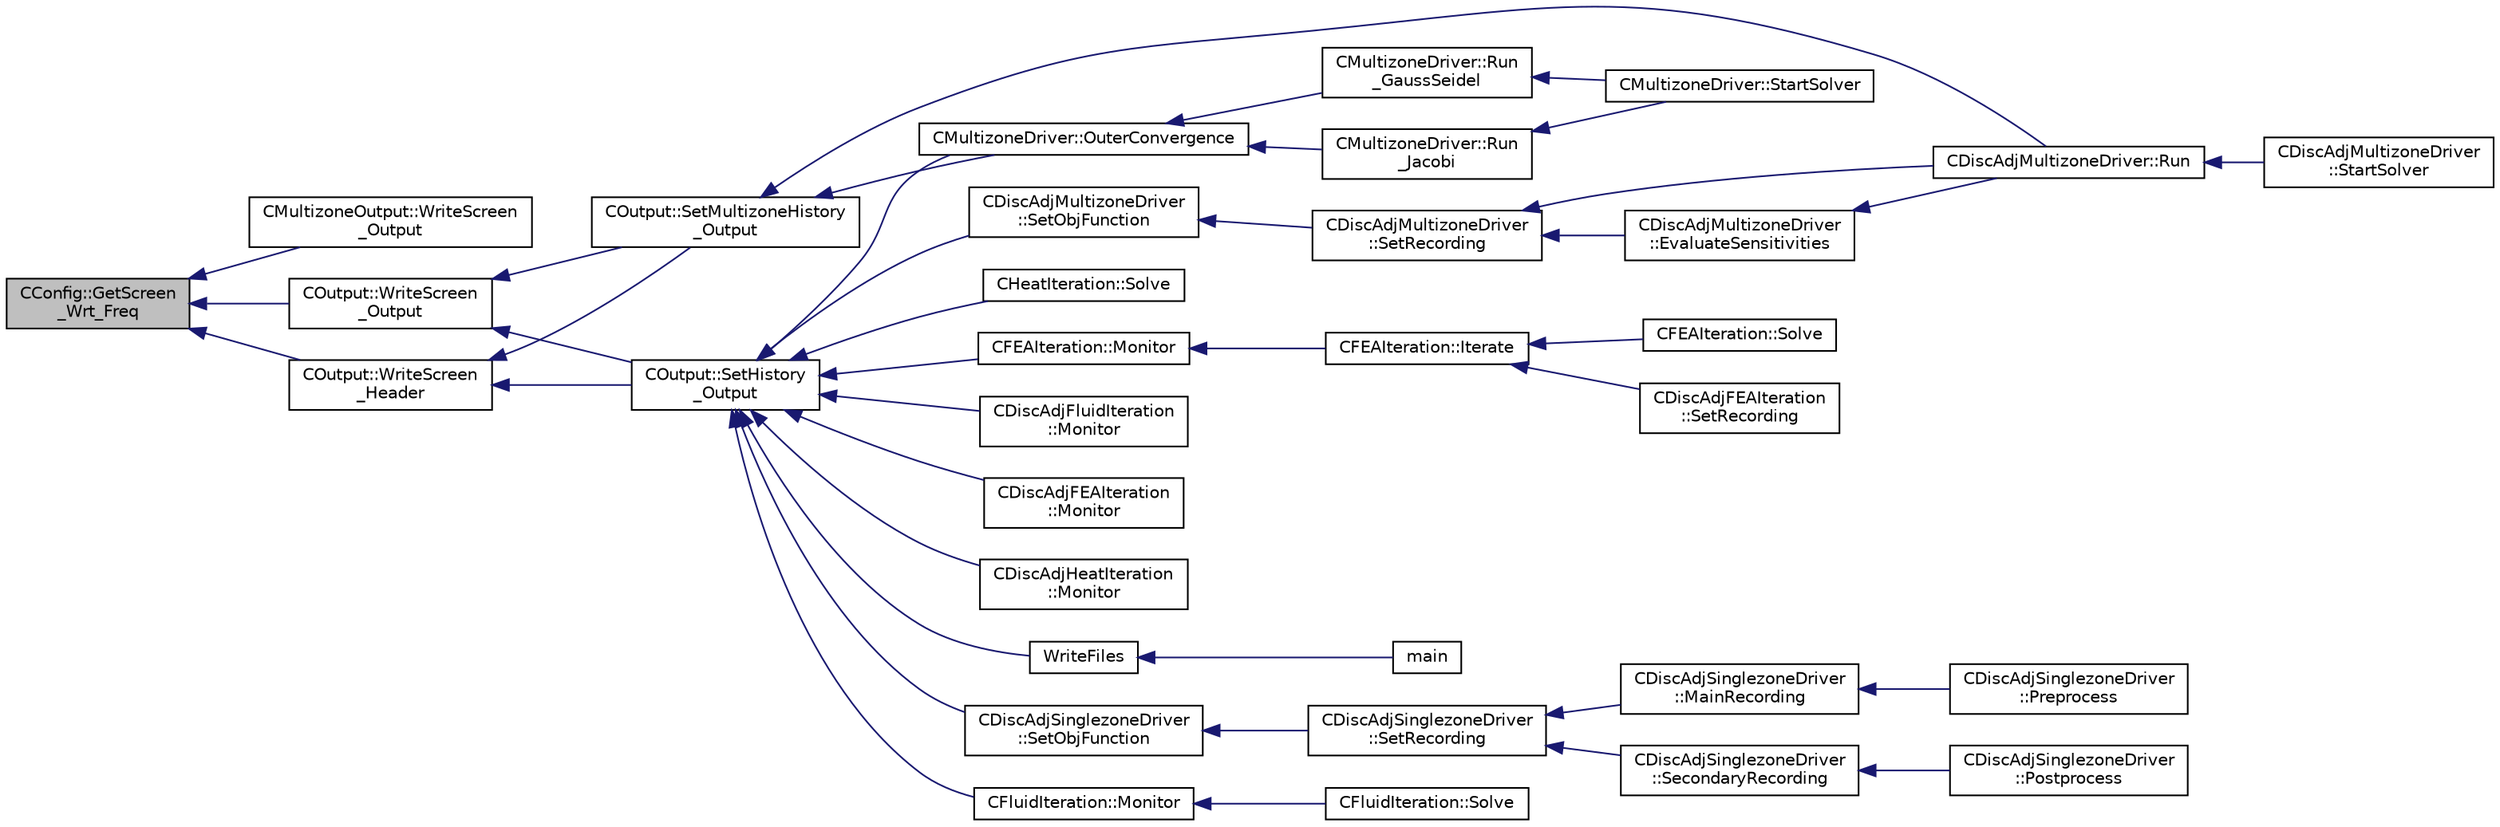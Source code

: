 digraph "CConfig::GetScreen_Wrt_Freq"
{
  edge [fontname="Helvetica",fontsize="10",labelfontname="Helvetica",labelfontsize="10"];
  node [fontname="Helvetica",fontsize="10",shape=record];
  rankdir="LR";
  Node11442 [label="CConfig::GetScreen\l_Wrt_Freq",height=0.2,width=0.4,color="black", fillcolor="grey75", style="filled", fontcolor="black"];
  Node11442 -> Node11443 [dir="back",color="midnightblue",fontsize="10",style="solid",fontname="Helvetica"];
  Node11443 [label="CMultizoneOutput::WriteScreen\l_Output",height=0.2,width=0.4,color="black", fillcolor="white", style="filled",URL="$class_c_multizone_output.html#aeb1cfdf505c0f39489f9858730d1338b",tooltip="Determines if the screen header should be written. "];
  Node11442 -> Node11444 [dir="back",color="midnightblue",fontsize="10",style="solid",fontname="Helvetica"];
  Node11444 [label="COutput::WriteScreen\l_Header",height=0.2,width=0.4,color="black", fillcolor="white", style="filled",URL="$class_c_output.html#a7a41d80c37c65203f4397e24676dd76b",tooltip="Determines if the screen header should be written. "];
  Node11444 -> Node11445 [dir="back",color="midnightblue",fontsize="10",style="solid",fontname="Helvetica"];
  Node11445 [label="COutput::SetHistory\l_Output",height=0.2,width=0.4,color="black", fillcolor="white", style="filled",URL="$class_c_output.html#acf84143df1a158647605c980ecae2d7c",tooltip="Collects history data from the solvers, monitors the convergence and writes to screen and history fil..."];
  Node11445 -> Node11446 [dir="back",color="midnightblue",fontsize="10",style="solid",fontname="Helvetica"];
  Node11446 [label="CDiscAdjMultizoneDriver\l::SetObjFunction",height=0.2,width=0.4,color="black", fillcolor="white", style="filled",URL="$class_c_disc_adj_multizone_driver.html#afda203e78a0e4cfde8c3fbb02ef3fd3e",tooltip="Set the objective function. "];
  Node11446 -> Node11447 [dir="back",color="midnightblue",fontsize="10",style="solid",fontname="Helvetica"];
  Node11447 [label="CDiscAdjMultizoneDriver\l::SetRecording",height=0.2,width=0.4,color="black", fillcolor="white", style="filled",URL="$class_c_disc_adj_multizone_driver.html#a441f8669a04147aacab7df463e1dd021",tooltip="Record one iteration of the primal problem within each zone. "];
  Node11447 -> Node11448 [dir="back",color="midnightblue",fontsize="10",style="solid",fontname="Helvetica"];
  Node11448 [label="CDiscAdjMultizoneDriver::Run",height=0.2,width=0.4,color="black", fillcolor="white", style="filled",URL="$class_c_disc_adj_multizone_driver.html#af996aecdb6d20aa4fc81c9b67295abf5",tooltip="[Overload] Run an discrete adjoint update of all solvers within multiple zones. "];
  Node11448 -> Node11449 [dir="back",color="midnightblue",fontsize="10",style="solid",fontname="Helvetica"];
  Node11449 [label="CDiscAdjMultizoneDriver\l::StartSolver",height=0.2,width=0.4,color="black", fillcolor="white", style="filled",URL="$class_c_disc_adj_multizone_driver.html#a75de0a1a482ceeed4301a384f1515092",tooltip="[Overload] Launch the computation for discrete adjoint multizone problems. "];
  Node11447 -> Node11450 [dir="back",color="midnightblue",fontsize="10",style="solid",fontname="Helvetica"];
  Node11450 [label="CDiscAdjMultizoneDriver\l::EvaluateSensitivities",height=0.2,width=0.4,color="black", fillcolor="white", style="filled",URL="$class_c_disc_adj_multizone_driver.html#ac2789097629674cfb7d4de64954024df",tooltip="Evaluate sensitivites for the current adjoint solution and output files. "];
  Node11450 -> Node11448 [dir="back",color="midnightblue",fontsize="10",style="solid",fontname="Helvetica"];
  Node11445 -> Node11451 [dir="back",color="midnightblue",fontsize="10",style="solid",fontname="Helvetica"];
  Node11451 [label="CDiscAdjSinglezoneDriver\l::SetObjFunction",height=0.2,width=0.4,color="black", fillcolor="white", style="filled",URL="$class_c_disc_adj_singlezone_driver.html#aea0513ac808106c6a92be610b3b17a6a",tooltip="Set the objective function. "];
  Node11451 -> Node11452 [dir="back",color="midnightblue",fontsize="10",style="solid",fontname="Helvetica"];
  Node11452 [label="CDiscAdjSinglezoneDriver\l::SetRecording",height=0.2,width=0.4,color="black", fillcolor="white", style="filled",URL="$class_c_disc_adj_singlezone_driver.html#a7e519f0f189a3a102b0630edaaa9d233",tooltip="Record one iteration of a flow iteration in within multiple zones. "];
  Node11452 -> Node11453 [dir="back",color="midnightblue",fontsize="10",style="solid",fontname="Helvetica"];
  Node11453 [label="CDiscAdjSinglezoneDriver\l::MainRecording",height=0.2,width=0.4,color="black", fillcolor="white", style="filled",URL="$class_c_disc_adj_singlezone_driver.html#af4087bc4859a336b67555336d8f28aaf",tooltip="Record the main computational path. "];
  Node11453 -> Node11454 [dir="back",color="midnightblue",fontsize="10",style="solid",fontname="Helvetica"];
  Node11454 [label="CDiscAdjSinglezoneDriver\l::Preprocess",height=0.2,width=0.4,color="black", fillcolor="white", style="filled",URL="$class_c_disc_adj_singlezone_driver.html#a2d0785572312526d0bd695a14dd405f2",tooltip="Preprocess the single-zone iteration. "];
  Node11452 -> Node11455 [dir="back",color="midnightblue",fontsize="10",style="solid",fontname="Helvetica"];
  Node11455 [label="CDiscAdjSinglezoneDriver\l::SecondaryRecording",height=0.2,width=0.4,color="black", fillcolor="white", style="filled",URL="$class_c_disc_adj_singlezone_driver.html#ad328a74dd89ed2e335b22c4bf2b53cb0",tooltip="Record the secondary computational path. "];
  Node11455 -> Node11456 [dir="back",color="midnightblue",fontsize="10",style="solid",fontname="Helvetica"];
  Node11456 [label="CDiscAdjSinglezoneDriver\l::Postprocess",height=0.2,width=0.4,color="black", fillcolor="white", style="filled",URL="$class_c_disc_adj_singlezone_driver.html#af0ac923c07d86674b252c28df9a115da",tooltip="Postprocess the adjoint iteration for ZONE_0. "];
  Node11445 -> Node11457 [dir="back",color="midnightblue",fontsize="10",style="solid",fontname="Helvetica"];
  Node11457 [label="CMultizoneDriver::OuterConvergence",height=0.2,width=0.4,color="black", fillcolor="white", style="filled",URL="$class_c_multizone_driver.html#ae72bb40195e4066bc4be4adfb0df29e9",tooltip="Check the convergence at the outer level. "];
  Node11457 -> Node11458 [dir="back",color="midnightblue",fontsize="10",style="solid",fontname="Helvetica"];
  Node11458 [label="CMultizoneDriver::Run\l_GaussSeidel",height=0.2,width=0.4,color="black", fillcolor="white", style="filled",URL="$class_c_multizone_driver.html#a8036223cdbe0c0d4552f17f6bad9189b",tooltip="Run a Block Gauss-Seidel iteration in all physical zones. "];
  Node11458 -> Node11459 [dir="back",color="midnightblue",fontsize="10",style="solid",fontname="Helvetica"];
  Node11459 [label="CMultizoneDriver::StartSolver",height=0.2,width=0.4,color="black", fillcolor="white", style="filled",URL="$class_c_multizone_driver.html#a03cfc000c383ef0d86d34e1c6aef5ff3",tooltip="[Overload] Launch the computation for multizone problems. "];
  Node11457 -> Node11460 [dir="back",color="midnightblue",fontsize="10",style="solid",fontname="Helvetica"];
  Node11460 [label="CMultizoneDriver::Run\l_Jacobi",height=0.2,width=0.4,color="black", fillcolor="white", style="filled",URL="$class_c_multizone_driver.html#a1bf2824daac5a10e8fb7387676eee338",tooltip="Run a Block-Jacobi iteration in all physical zones. "];
  Node11460 -> Node11459 [dir="back",color="midnightblue",fontsize="10",style="solid",fontname="Helvetica"];
  Node11445 -> Node11461 [dir="back",color="midnightblue",fontsize="10",style="solid",fontname="Helvetica"];
  Node11461 [label="CFluidIteration::Monitor",height=0.2,width=0.4,color="black", fillcolor="white", style="filled",URL="$class_c_fluid_iteration.html#a563192d869a4e82151c0bf6781b4890d",tooltip="Monitors the convergence and other metrics for the fluid system. "];
  Node11461 -> Node11462 [dir="back",color="midnightblue",fontsize="10",style="solid",fontname="Helvetica"];
  Node11462 [label="CFluidIteration::Solve",height=0.2,width=0.4,color="black", fillcolor="white", style="filled",URL="$class_c_fluid_iteration.html#ae22cd342c9c9d2ea5ac3f5103394ff80",tooltip="Iterate the fluid system for a number of Inner_Iter iterations. "];
  Node11445 -> Node11463 [dir="back",color="midnightblue",fontsize="10",style="solid",fontname="Helvetica"];
  Node11463 [label="CHeatIteration::Solve",height=0.2,width=0.4,color="black", fillcolor="white", style="filled",URL="$class_c_heat_iteration.html#ac9bc702cd04ec181d142db04b176e3b1",tooltip="Perform a single iteration of the wave system. "];
  Node11445 -> Node11464 [dir="back",color="midnightblue",fontsize="10",style="solid",fontname="Helvetica"];
  Node11464 [label="CFEAIteration::Monitor",height=0.2,width=0.4,color="black", fillcolor="white", style="filled",URL="$class_c_f_e_a_iteration.html#a7516ed7e4948785514ba831232614f4d",tooltip="Monitors the convergence and other metrics for the FEM system. "];
  Node11464 -> Node11465 [dir="back",color="midnightblue",fontsize="10",style="solid",fontname="Helvetica"];
  Node11465 [label="CFEAIteration::Iterate",height=0.2,width=0.4,color="black", fillcolor="white", style="filled",URL="$class_c_f_e_a_iteration.html#af34a9ca7d54a7b4c31ad4fb1a487a158",tooltip="Perform a single iteration for structural analysis using the Finite Element Method. "];
  Node11465 -> Node11466 [dir="back",color="midnightblue",fontsize="10",style="solid",fontname="Helvetica"];
  Node11466 [label="CFEAIteration::Solve",height=0.2,width=0.4,color="black", fillcolor="white", style="filled",URL="$class_c_f_e_a_iteration.html#a93300b80aae492f8f966c16652e83e08",tooltip="Iterate the structural system for a number of Inner_Iter iterations. "];
  Node11465 -> Node11467 [dir="back",color="midnightblue",fontsize="10",style="solid",fontname="Helvetica"];
  Node11467 [label="CDiscAdjFEAIteration\l::SetRecording",height=0.2,width=0.4,color="black", fillcolor="white", style="filled",URL="$class_c_disc_adj_f_e_a_iteration.html#ad5f0dcb01d13560ce5245301646dc3bd",tooltip="Record a single iteration of the direct FEM system. "];
  Node11445 -> Node11468 [dir="back",color="midnightblue",fontsize="10",style="solid",fontname="Helvetica"];
  Node11468 [label="CDiscAdjFluidIteration\l::Monitor",height=0.2,width=0.4,color="black", fillcolor="white", style="filled",URL="$class_c_disc_adj_fluid_iteration.html#a14cf7549b8fe39e06b8e9dfc8428a312",tooltip="Monitors the convergence and other metrics for the discrete adjoint fluid system. ..."];
  Node11445 -> Node11469 [dir="back",color="midnightblue",fontsize="10",style="solid",fontname="Helvetica"];
  Node11469 [label="CDiscAdjFEAIteration\l::Monitor",height=0.2,width=0.4,color="black", fillcolor="white", style="filled",URL="$class_c_disc_adj_f_e_a_iteration.html#a03edd3ebdc8edac7c0507c8572621f64",tooltip="Monitors the convergence and other metrics for the discrete adjoint mean flow system. "];
  Node11445 -> Node11470 [dir="back",color="midnightblue",fontsize="10",style="solid",fontname="Helvetica"];
  Node11470 [label="CDiscAdjHeatIteration\l::Monitor",height=0.2,width=0.4,color="black", fillcolor="white", style="filled",URL="$class_c_disc_adj_heat_iteration.html#a01381d44508f208bcb608bdf2d4db022",tooltip="Monitors the convergence and other metrics for the discrete adjoint fluid system. ..."];
  Node11445 -> Node11471 [dir="back",color="midnightblue",fontsize="10",style="solid",fontname="Helvetica"];
  Node11471 [label="WriteFiles",height=0.2,width=0.4,color="black", fillcolor="white", style="filled",URL="$_s_u2___s_o_l_8cpp.html#a43305e0af849b318ce139ccf6a164626"];
  Node11471 -> Node11472 [dir="back",color="midnightblue",fontsize="10",style="solid",fontname="Helvetica"];
  Node11472 [label="main",height=0.2,width=0.4,color="black", fillcolor="white", style="filled",URL="$_s_u2___s_o_l_8cpp.html#a0ddf1224851353fc92bfbff6f499fa97"];
  Node11444 -> Node11473 [dir="back",color="midnightblue",fontsize="10",style="solid",fontname="Helvetica"];
  Node11473 [label="COutput::SetMultizoneHistory\l_Output",height=0.2,width=0.4,color="black", fillcolor="white", style="filled",URL="$class_c_output.html#a15b0776bd2ed68b43e3c0bd3b9b56490"];
  Node11473 -> Node11448 [dir="back",color="midnightblue",fontsize="10",style="solid",fontname="Helvetica"];
  Node11473 -> Node11457 [dir="back",color="midnightblue",fontsize="10",style="solid",fontname="Helvetica"];
  Node11442 -> Node11474 [dir="back",color="midnightblue",fontsize="10",style="solid",fontname="Helvetica"];
  Node11474 [label="COutput::WriteScreen\l_Output",height=0.2,width=0.4,color="black", fillcolor="white", style="filled",URL="$class_c_output.html#a2de14e1074b0d1ed1a51b6e50edcca4b",tooltip="Determines if the screen header should be written. "];
  Node11474 -> Node11445 [dir="back",color="midnightblue",fontsize="10",style="solid",fontname="Helvetica"];
  Node11474 -> Node11473 [dir="back",color="midnightblue",fontsize="10",style="solid",fontname="Helvetica"];
}
